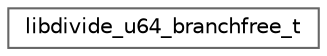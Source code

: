 digraph "Graphical Class Hierarchy"
{
 // LATEX_PDF_SIZE
  bgcolor="transparent";
  edge [fontname=Helvetica,fontsize=10,labelfontname=Helvetica,labelfontsize=10];
  node [fontname=Helvetica,fontsize=10,shape=box,height=0.2,width=0.4];
  rankdir="LR";
  Node0 [id="Node000000",label="libdivide_u64_branchfree_t",height=0.2,width=0.4,color="grey40", fillcolor="white", style="filled",URL="$d4/dd0/structlibdivide__u64__branchfree__t.html",tooltip=" "];
}
